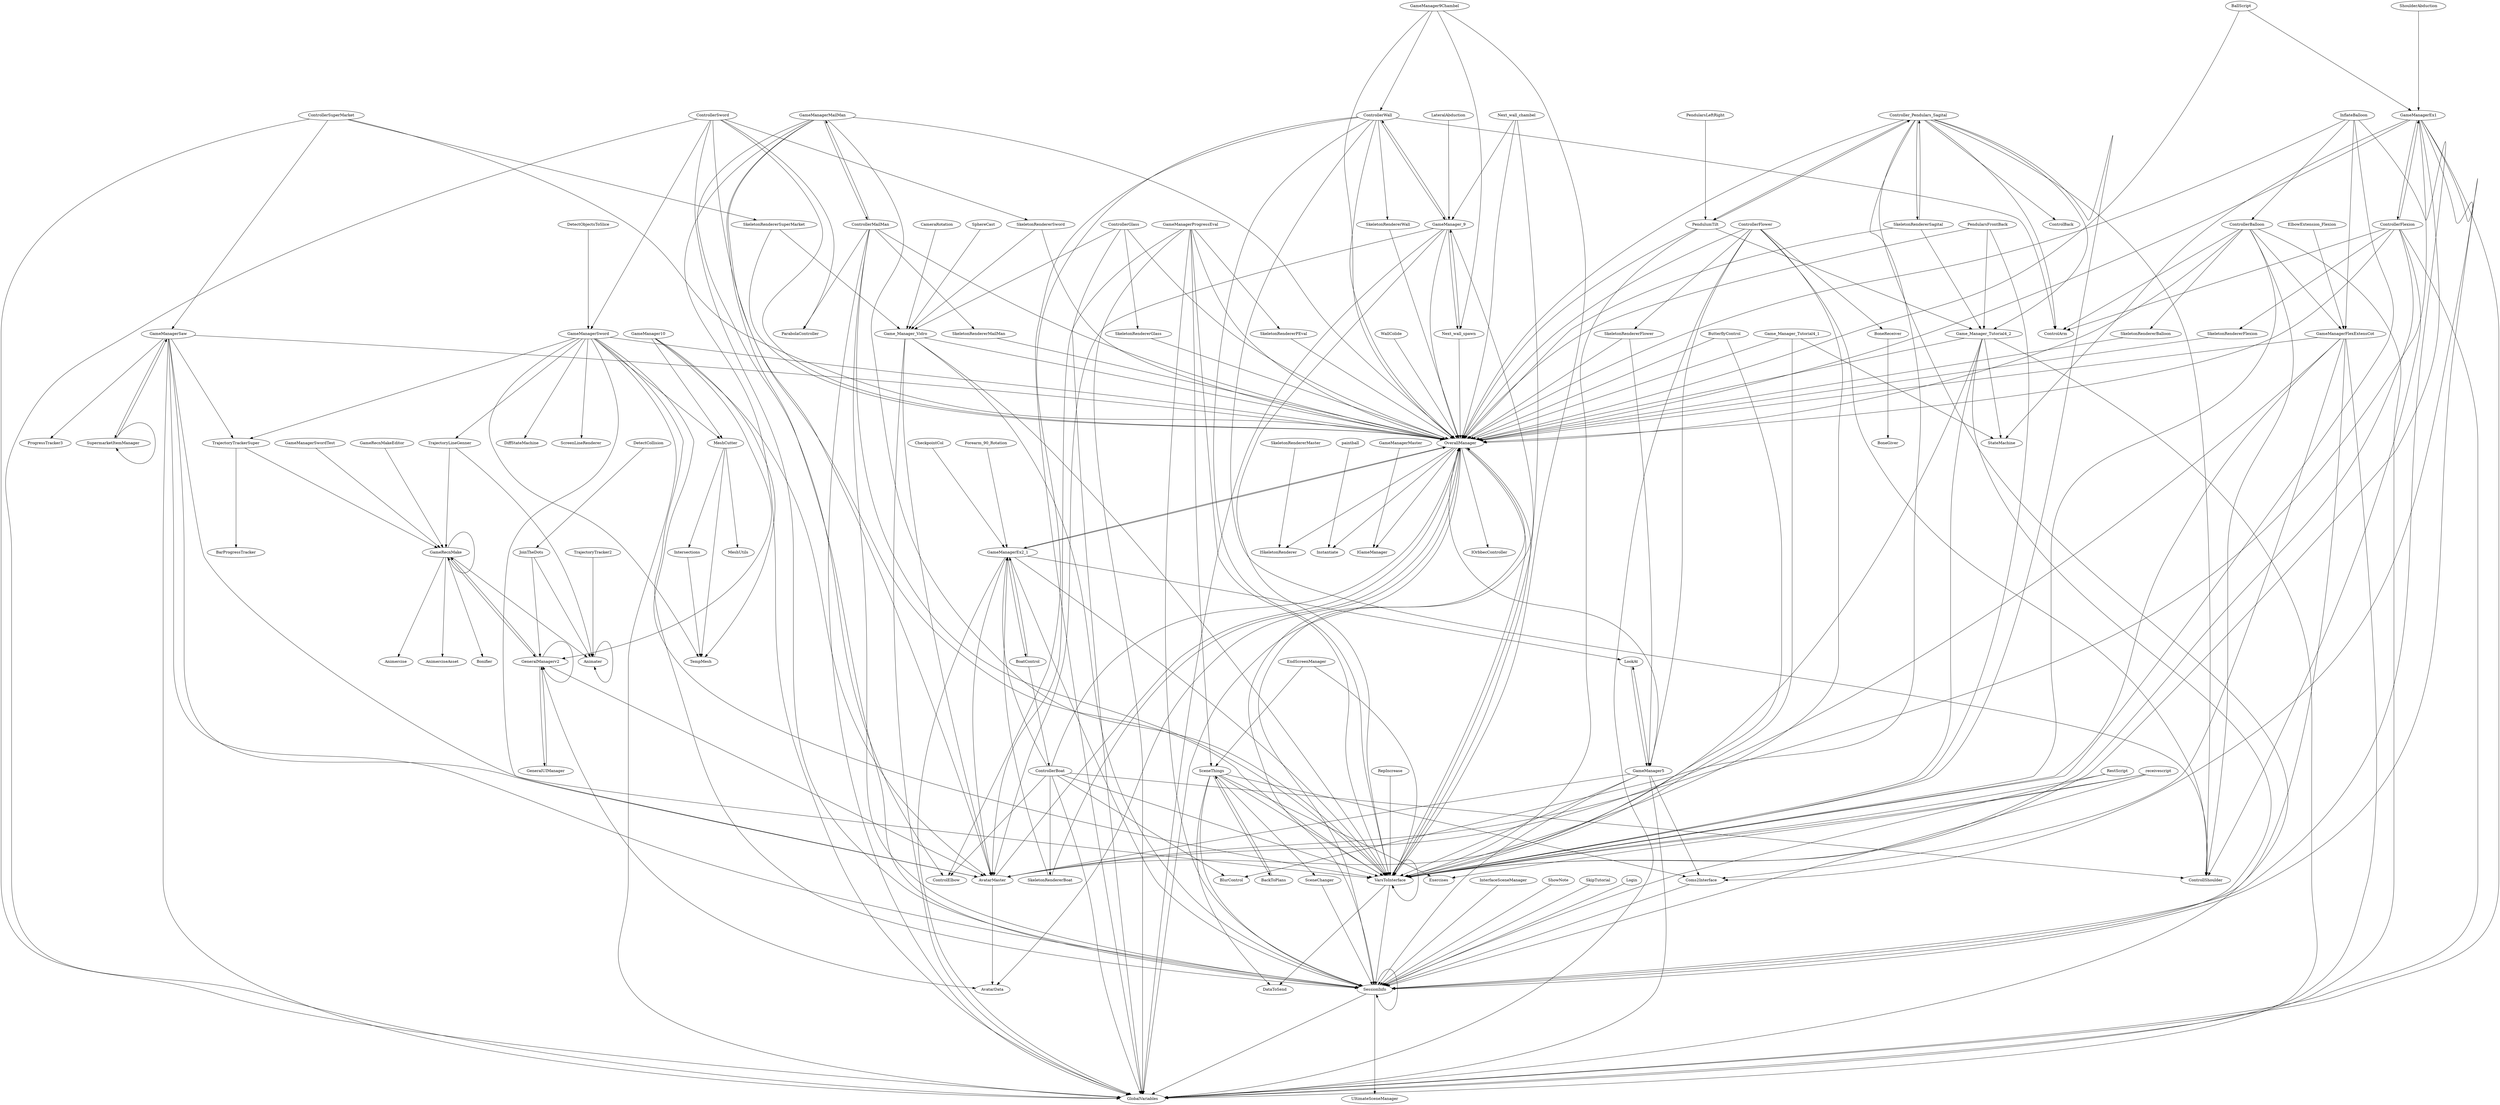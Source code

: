 digraph  {
	graph [nodesep=0.25,
		ranksep=5.0
	];
	Intersections -> TempMesh;
	Coms2Interface -> SessionInfo;
	ControllerSword -> OverallManager;
	ControllerSword -> GlobalVariables;
	ControllerSword -> VarsToInterface;
	ControllerSword -> SkeletonRendererSword;
	ControllerSword -> ParabolaController;
	ControllerSword -> SessionInfo;
	ControllerSword -> GameManagerSword;
	ControllerSuperMarket -> OverallManager;
	ControllerSuperMarket -> SkeletonRendererSuperMarket;
	ControllerSuperMarket -> GlobalVariables;
	ControllerSuperMarket -> GameManagerSaw;
	RepIncrease -> VarsToInterface;
	InterfaceSceneManager -> SessionInfo;
	GameManager9Chambel -> OverallManager;
	GameManager9Chambel -> ControllerWall;
	GameManager9Chambel -> VarsToInterface;
	GameManager9Chambel -> Next_wall_spawn;
	PendulumTilt -> OverallManager;
	PendulumTilt -> VarsToInterface;
	PendulumTilt -> Controller_Pendulars_Sagital;
	PendulumTilt -> Game_Manager_Tutorial4_2;
	ControllerGlass -> OverallManager;
	ControllerGlass -> GlobalVariables;
	ControllerGlass -> Game_Manager_Vidro;
	ControllerGlass -> SkeletonRendererGlass;
	receivescript -> VarsToInterface;
	receivescript -> SessionInfo;
	receivescript -> Exercises;
	ControllerFlower -> OverallManager;
	ControllerFlower -> GlobalVariables;
	ControllerFlower -> VarsToInterface;
	ControllerFlower -> ControllShoulder;
	ControllerFlower -> GameManager5;
	ControllerFlower -> BoneReceiver;
	ControllerFlower -> SkeletonRendererFlower;
	OverallManager -> GlobalVariables;
	OverallManager -> VarsToInterface;
	OverallManager -> AvatarData;
	OverallManager -> ISkeletonRenderer;
	OverallManager -> SessionInfo;
	OverallManager -> Instantiate;
	OverallManager -> IGameManager;
	OverallManager -> GameManagerEx2_1;
	OverallManager -> IOrbbecController;
	SkeletonRendererSuperMarket -> OverallManager;
	SkeletonRendererSuperMarket -> Game_Manager_Vidro;
	BackToPlans -> SceneThings;
	BallScript -> OverallManager;
	BallScript -> GameManagerEx1;
	ShoulderAbduction -> GameManagerEx1;
	ControllerWall -> ControlArm;
	ControllerWall -> OverallManager;
	ControllerWall -> GlobalVariables;
	ControllerWall -> VarsToInterface;
	ControllerWall -> GameManager_9;
	ControllerWall -> SkeletonRendererWall;
	ControllerWall -> ControllShoulder;
	ControllerWall -> ControlElbow;
	VarsToInterface -> OverallManager;
	VarsToInterface -> VarsToInterface;
	VarsToInterface -> SessionInfo;
	VarsToInterface -> DataToSend;
	SceneChanger -> SessionInfo;
	ControllerBalloon -> ControlArm;
	ControllerBalloon -> OverallManager;
	ControllerBalloon -> GlobalVariables;
	ControllerBalloon -> VarsToInterface;
	ControllerBalloon -> SkeletonRendererBalloon;
	ControllerBalloon -> ControllShoulder;
	ControllerBalloon -> GameManagerFlexExtensCot;
	ButterflyControl -> OverallManager;
	ButterflyControl -> VarsToInterface;
	ShowNote -> SessionInfo;
	TrajectoryLineGenner -> GameRecnMake;
	TrajectoryLineGenner -> Animater;
	Next_wall_spawn -> OverallManager;
	Next_wall_spawn -> GameManager_9;
	SkipTutorial -> SessionInfo;
	GameManager_9 -> OverallManager;
	GameManager_9 -> GlobalVariables;
	GameManager_9 -> ControllerWall;
	GameManager_9 -> VarsToInterface;
	GameManager_9 -> Next_wall_spawn;
	GameManager_9 -> SessionInfo;
	GameManager_9 -> AvatarMaster;
	paintball -> Instantiate;
	Next_wall_chambel -> OverallManager;
	Next_wall_chambel -> VarsToInterface;
	Next_wall_chambel -> GameManager_9;
	SkeletonRendererSword -> OverallManager;
	SkeletonRendererSword -> Game_Manager_Vidro;
	Controller_Pendulars_Sagital -> ControlArm;
	Controller_Pendulars_Sagital -> PendulumTilt;
	Controller_Pendulars_Sagital -> OverallManager;
	Controller_Pendulars_Sagital -> GlobalVariables;
	Controller_Pendulars_Sagital -> VarsToInterface;
	Controller_Pendulars_Sagital -> ControlBack;
	Controller_Pendulars_Sagital -> BlurControl;
	Controller_Pendulars_Sagital -> Game_Manager_Tutorial4_2;
	Controller_Pendulars_Sagital -> ControllShoulder;
	Controller_Pendulars_Sagital -> SkeletonRendererSagital;
	GameManagerEx1 -> Coms2Interface;
	GameManagerEx1 -> OverallManager;
	GameManagerEx1 -> GlobalVariables;
	GameManagerEx1 -> VarsToInterface;
	GameManagerEx1 -> SessionInfo;
	GameManagerEx1 -> StateMachine;
	GameManagerEx1 -> ControllerFlexion;
	GameManagerEx1 -> AvatarMaster;
	LateralAbduction -> GameManager_9;
	WallColide -> OverallManager;
	RestScript -> VarsToInterface;
	RestScript -> SessionInfo;
	TrajectoryTrackerSuper -> BarProgressTracker;
	TrajectoryTrackerSuper -> GameRecnMake;
	Game_Manager_Tutorial4_2 -> OverallManager;
	Game_Manager_Tutorial4_2 -> GlobalVariables;
	Game_Manager_Tutorial4_2 -> VarsToInterface;
	Game_Manager_Tutorial4_2 -> SessionInfo;
	Game_Manager_Tutorial4_2 -> StateMachine;
	Game_Manager_Tutorial4_2 -> AvatarMaster;
	GameManagerSaw -> OverallManager;
	GameManagerSaw -> GlobalVariables;
	GameManagerSaw -> VarsToInterface;
	GameManagerSaw -> TrajectoryTrackerSuper;
	GameManagerSaw -> SupermarketItemManager;
	GameManagerSaw -> SessionInfo;
	GameManagerSaw -> ProgressTracker3;
	GameManagerSaw -> AvatarMaster;
	Login -> SessionInfo;
	GameManagerMaster -> IGameManager;
	GameManager10 -> TempMesh;
	GameManager10 -> GeneralManagerv2;
	GameManager10 -> AvatarMaster;
	GameManager10 -> MeshCutter;
	SkeletonRendererWall -> OverallManager;
	SceneThings -> Coms2Interface;
	SceneThings -> BackToPlans;
	SceneThings -> VarsToInterface;
	SceneThings -> SceneChanger;
	SceneThings -> SessionInfo;
	SceneThings -> Exercises;
	SceneThings -> DataToSend;
	SphereCast -> Game_Manager_Vidro;
	SkeletonRendererBalloon -> OverallManager;
	JoinTheDots -> Animater;
	JoinTheDots -> GeneralManagerv2;
	SupermarketItemManager -> GameManagerSaw;
	SupermarketItemManager -> SupermarketItemManager;
	ElbowExtension_Flexion -> GameManagerFlexExtensCot;
	SessionInfo -> GlobalVariables;
	SessionInfo -> UltimateSceneManager;
	SessionInfo -> SessionInfo;
	SkeletonRendererBoat -> OverallManager;
	SkeletonRendererBoat -> GameManagerEx2_1;
	SkeletonRendererSagital -> OverallManager;
	SkeletonRendererSagital -> Controller_Pendulars_Sagital;
	SkeletonRendererSagital -> Game_Manager_Tutorial4_2;
	SkeletonRendererMaster -> ISkeletonRenderer;
	PendularsFrontBack -> OverallManager;
	PendularsFrontBack -> VarsToInterface;
	PendularsFrontBack -> Game_Manager_Tutorial4_2;
	CheckpointCol -> GameManagerEx2_1;
	DetectObjectsToSlice -> GameManagerSword;
	Game_Manager_Vidro -> OverallManager;
	Game_Manager_Vidro -> GlobalVariables;
	Game_Manager_Vidro -> VarsToInterface;
	Game_Manager_Vidro -> SessionInfo;
	Game_Manager_Vidro -> AvatarMaster;
	GameManager5 -> Coms2Interface;
	GameManager5 -> OverallManager;
	GameManager5 -> GlobalVariables;
	GameManager5 -> VarsToInterface;
	GameManager5 -> SessionInfo;
	GameManager5 -> LookAt;
	GameManager5 -> AvatarMaster;
	BoneReceiver -> BoneGiver;
	EndScreenManager -> VarsToInterface;
	EndScreenManager -> SceneThings;
	BoatControl -> ControllerBoat;
	BoatControl -> GameManagerEx2_1;
	ControllerMailMan -> OverallManager;
	ControllerMailMan -> GlobalVariables;
	ControllerMailMan -> VarsToInterface;
	ControllerMailMan -> ParabolaController;
	ControllerMailMan -> SessionInfo;
	ControllerMailMan -> SkeletonRendererMailMan;
	ControllerMailMan -> GameManagerMailMan;
	SkeletonRendererGlass -> OverallManager;
	ControllerFlexion -> ControlArm;
	ControllerFlexion -> OverallManager;
	ControllerFlexion -> GlobalVariables;
	ControllerFlexion -> VarsToInterface;
	ControllerFlexion -> GameManagerEx1;
	ControllerFlexion -> ControllShoulder;
	ControllerFlexion -> SkeletonRendererFlexion;
	GameManagerSword -> OverallManager;
	GameManagerSword -> GlobalVariables;
	GameManagerSword -> VarsToInterface;
	GameManagerSword -> TrajectoryLineGenner;
	GameManagerSword -> ScreenLineRenderer;
	GameManagerSword -> TrajectoryTrackerSuper;
	GameManagerSword -> DiffStateMachine;
	GameManagerSword -> SessionInfo;
	GameManagerSword -> TempMesh;
	GameManagerSword -> AvatarMaster;
	GameManagerSword -> MeshCutter;
	GameManagerProgressEval -> OverallManager;
	GameManagerProgressEval -> GlobalVariables;
	GameManagerProgressEval -> VarsToInterface;
	GameManagerProgressEval -> SceneThings;
	GameManagerProgressEval -> SessionInfo;
	GameManagerProgressEval -> SkeletonRendererPEval;
	GameManagerProgressEval -> AvatarMaster;
	LookAt -> GameManager5;
	Forearm_90_Rotation -> GameManagerEx2_1;
	ControllerBoat -> OverallManager;
	ControllerBoat -> GlobalVariables;
	ControllerBoat -> VarsToInterface;
	ControllerBoat -> BlurControl;
	ControllerBoat -> ControllShoulder;
	ControllerBoat -> SkeletonRendererBoat;
	ControllerBoat -> ControlElbow;
	ControllerBoat -> GameManagerEx2_1;
	GameRecnMake -> GameRecnMake;
	GameRecnMake -> Animater;
	GameRecnMake -> GeneralManagerv2;
	GameRecnMake -> Animercise;
	GameRecnMake -> AnimerciseAsset;
	GameRecnMake -> Bonifier;
	Animater -> Animater;
	SkeletonRendererFlower -> OverallManager;
	SkeletonRendererFlower -> GameManager5;
	GameManagerFlexExtensCot -> Coms2Interface;
	GameManagerFlexExtensCot -> OverallManager;
	GameManagerFlexExtensCot -> GlobalVariables;
	GameManagerFlexExtensCot -> VarsToInterface;
	GameManagerFlexExtensCot -> SessionInfo;
	GameManagerFlexExtensCot -> AvatarMaster;
	GeneralUIManager -> GeneralManagerv2;
	Game_Manager_Tutorial4_1 -> OverallManager;
	Game_Manager_Tutorial4_1 -> VarsToInterface;
	Game_Manager_Tutorial4_1 -> StateMachine;
	SkeletonRendererPEval -> OverallManager;
	GeneralManagerv2 -> AvatarData;
	GeneralManagerv2 -> GameRecnMake;
	GeneralManagerv2 -> GeneralUIManager;
	GeneralManagerv2 -> GeneralManagerv2;
	GeneralManagerv2 -> AvatarMaster;
	AvatarMaster -> OverallManager;
	AvatarMaster -> AvatarData;
	InflateBalloon -> OverallManager;
	InflateBalloon -> VarsToInterface;
	InflateBalloon -> ControllerBalloon;
	InflateBalloon -> SessionInfo;
	InflateBalloon -> GameManagerFlexExtensCot;
	CameraRotation -> Game_Manager_Vidro;
	MeshCutter -> Intersections;
	MeshCutter -> TempMesh;
	MeshCutter -> MeshUtils;
	SkeletonRendererMailMan -> OverallManager;
	SkeletonRendererFlexion -> OverallManager;
	GameManagerMailMan -> OverallManager;
	GameManagerMailMan -> GlobalVariables;
	GameManagerMailMan -> VarsToInterface;
	GameManagerMailMan -> SessionInfo;
	GameManagerMailMan -> ControllerMailMan;
	GameManagerMailMan -> ControlElbow;
	GameManagerMailMan -> AvatarMaster;
	PendularsLeftRight -> PendulumTilt;
	GameManagerEx2_1 -> OverallManager;
	GameManagerEx2_1 -> GlobalVariables;
	GameManagerEx2_1 -> VarsToInterface;
	GameManagerEx2_1 -> SessionInfo;
	GameManagerEx2_1 -> BoatControl;
	GameManagerEx2_1 -> LookAt;
	GameManagerEx2_1 -> AvatarMaster;
	DetectCollision -> JoinTheDots;
	GameManagerSwordTest -> GameRecnMake;
	GameRecnMakeEditor -> GameRecnMake;
	TrajectoryTracker2 -> Animater;
}
